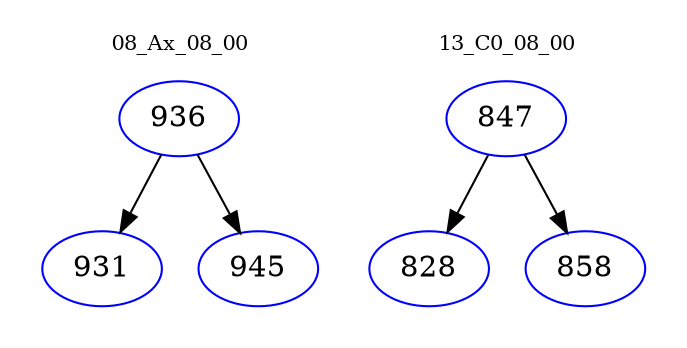 digraph{
subgraph cluster_0 {
color = white
label = "08_Ax_08_00";
fontsize=10;
T0_936 [label="936", color="blue"]
T0_936 -> T0_931 [color="black"]
T0_931 [label="931", color="blue"]
T0_936 -> T0_945 [color="black"]
T0_945 [label="945", color="blue"]
}
subgraph cluster_1 {
color = white
label = "13_C0_08_00";
fontsize=10;
T1_847 [label="847", color="blue"]
T1_847 -> T1_828 [color="black"]
T1_828 [label="828", color="blue"]
T1_847 -> T1_858 [color="black"]
T1_858 [label="858", color="blue"]
}
}
